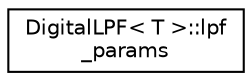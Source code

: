 digraph "Graphical Class Hierarchy"
{
 // INTERACTIVE_SVG=YES
  edge [fontname="Helvetica",fontsize="10",labelfontname="Helvetica",labelfontsize="10"];
  node [fontname="Helvetica",fontsize="10",shape=record];
  rankdir="LR";
  Node1 [label="DigitalLPF\< T \>::lpf\l_params",height=0.2,width=0.4,color="black", fillcolor="white", style="filled",URL="$structDigitalLPF_1_1lpf__params.html"];
}
